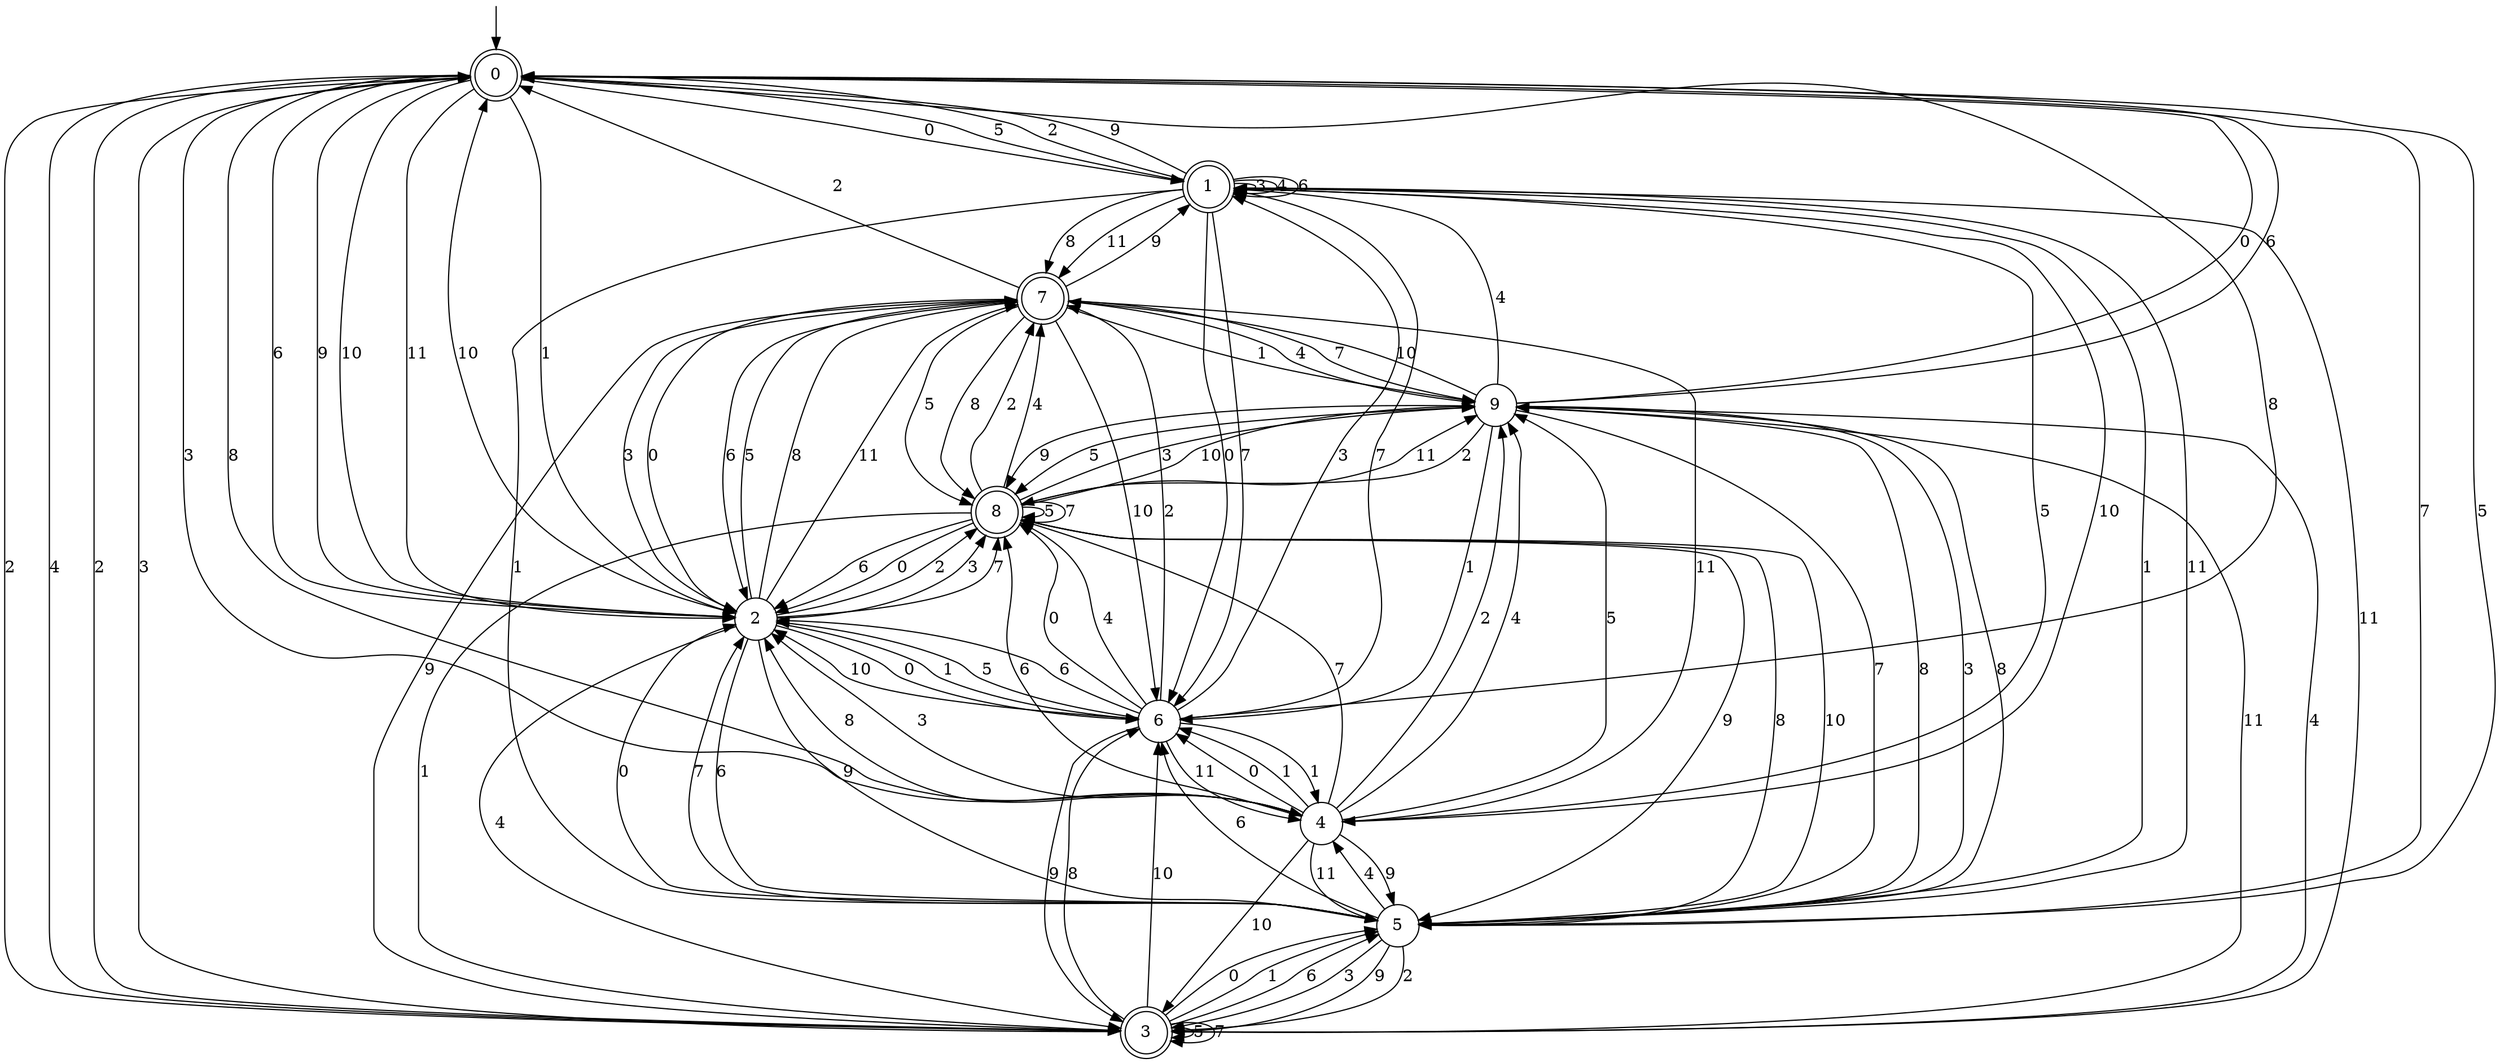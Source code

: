 digraph g {

	s0 [shape="doublecircle" label="0"];
	s1 [shape="doublecircle" label="1"];
	s2 [shape="circle" label="2"];
	s3 [shape="doublecircle" label="3"];
	s4 [shape="circle" label="4"];
	s5 [shape="circle" label="5"];
	s6 [shape="circle" label="6"];
	s7 [shape="doublecircle" label="7"];
	s8 [shape="doublecircle" label="8"];
	s9 [shape="circle" label="9"];
	s0 -> s1 [label="0"];
	s0 -> s2 [label="1"];
	s0 -> s3 [label="2"];
	s0 -> s4 [label="3"];
	s0 -> s3 [label="4"];
	s0 -> s1 [label="5"];
	s0 -> s2 [label="6"];
	s0 -> s5 [label="7"];
	s0 -> s4 [label="8"];
	s0 -> s2 [label="9"];
	s0 -> s2 [label="10"];
	s0 -> s2 [label="11"];
	s1 -> s6 [label="0"];
	s1 -> s5 [label="1"];
	s1 -> s0 [label="2"];
	s1 -> s1 [label="3"];
	s1 -> s1 [label="4"];
	s1 -> s4 [label="5"];
	s1 -> s1 [label="6"];
	s1 -> s6 [label="7"];
	s1 -> s7 [label="8"];
	s1 -> s0 [label="9"];
	s1 -> s4 [label="10"];
	s1 -> s7 [label="11"];
	s2 -> s6 [label="0"];
	s2 -> s6 [label="1"];
	s2 -> s8 [label="2"];
	s2 -> s8 [label="3"];
	s2 -> s3 [label="4"];
	s2 -> s7 [label="5"];
	s2 -> s5 [label="6"];
	s2 -> s8 [label="7"];
	s2 -> s7 [label="8"];
	s2 -> s5 [label="9"];
	s2 -> s0 [label="10"];
	s2 -> s7 [label="11"];
	s3 -> s5 [label="0"];
	s3 -> s5 [label="1"];
	s3 -> s0 [label="2"];
	s3 -> s0 [label="3"];
	s3 -> s9 [label="4"];
	s3 -> s3 [label="5"];
	s3 -> s5 [label="6"];
	s3 -> s3 [label="7"];
	s3 -> s6 [label="8"];
	s3 -> s7 [label="9"];
	s3 -> s6 [label="10"];
	s3 -> s1 [label="11"];
	s4 -> s6 [label="0"];
	s4 -> s6 [label="1"];
	s4 -> s9 [label="2"];
	s4 -> s2 [label="3"];
	s4 -> s9 [label="4"];
	s4 -> s9 [label="5"];
	s4 -> s8 [label="6"];
	s4 -> s8 [label="7"];
	s4 -> s2 [label="8"];
	s4 -> s5 [label="9"];
	s4 -> s3 [label="10"];
	s4 -> s5 [label="11"];
	s5 -> s2 [label="0"];
	s5 -> s1 [label="1"];
	s5 -> s3 [label="2"];
	s5 -> s3 [label="3"];
	s5 -> s4 [label="4"];
	s5 -> s0 [label="5"];
	s5 -> s6 [label="6"];
	s5 -> s2 [label="7"];
	s5 -> s9 [label="8"];
	s5 -> s3 [label="9"];
	s5 -> s8 [label="10"];
	s5 -> s1 [label="11"];
	s6 -> s8 [label="0"];
	s6 -> s4 [label="1"];
	s6 -> s7 [label="2"];
	s6 -> s1 [label="3"];
	s6 -> s8 [label="4"];
	s6 -> s2 [label="5"];
	s6 -> s2 [label="6"];
	s6 -> s1 [label="7"];
	s6 -> s0 [label="8"];
	s6 -> s3 [label="9"];
	s6 -> s2 [label="10"];
	s6 -> s4 [label="11"];
	s7 -> s2 [label="0"];
	s7 -> s9 [label="1"];
	s7 -> s0 [label="2"];
	s7 -> s2 [label="3"];
	s7 -> s9 [label="4"];
	s7 -> s8 [label="5"];
	s7 -> s2 [label="6"];
	s7 -> s9 [label="7"];
	s7 -> s8 [label="8"];
	s7 -> s1 [label="9"];
	s7 -> s6 [label="10"];
	s7 -> s4 [label="11"];
	s8 -> s2 [label="0"];
	s8 -> s3 [label="1"];
	s8 -> s7 [label="2"];
	s8 -> s9 [label="3"];
	s8 -> s7 [label="4"];
	s8 -> s8 [label="5"];
	s8 -> s2 [label="6"];
	s8 -> s8 [label="7"];
	s8 -> s5 [label="8"];
	s8 -> s5 [label="9"];
	s8 -> s9 [label="10"];
	s8 -> s9 [label="11"];
	s9 -> s0 [label="0"];
	s9 -> s6 [label="1"];
	s9 -> s8 [label="2"];
	s9 -> s5 [label="3"];
	s9 -> s1 [label="4"];
	s9 -> s8 [label="5"];
	s9 -> s0 [label="6"];
	s9 -> s5 [label="7"];
	s9 -> s5 [label="8"];
	s9 -> s8 [label="9"];
	s9 -> s7 [label="10"];
	s9 -> s3 [label="11"];

__start0 [label="" shape="none" width="0" height="0"];
__start0 -> s0;

}
